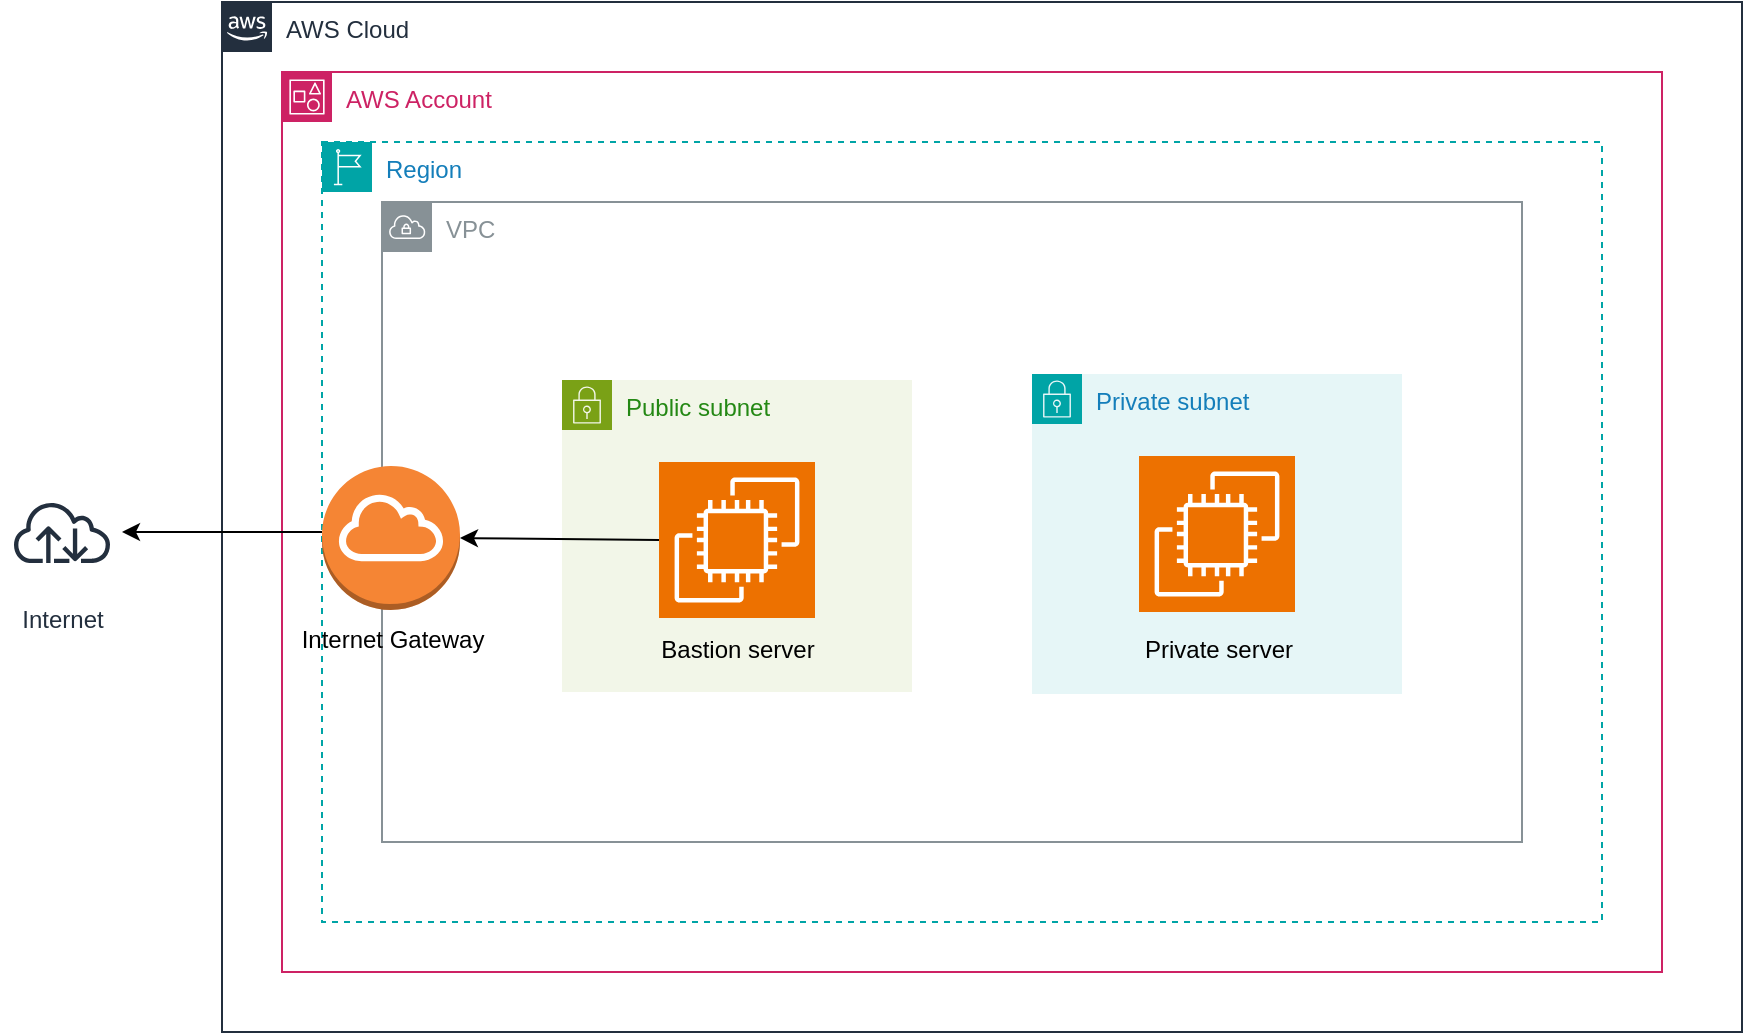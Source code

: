 <mxfile version="26.2.13">
  <diagram id="Ht1M8jgEwFfnCIfOTk4-" name="Page-1">
    <mxGraphModel dx="1640" dy="1447" grid="1" gridSize="10" guides="1" tooltips="1" connect="1" arrows="1" fold="1" page="1" pageScale="1" pageWidth="1169" pageHeight="827" math="0" shadow="0">
      <root>
        <mxCell id="0" />
        <mxCell id="1" parent="0" />
        <mxCell id="tNwn93UXLcH05_h4pq4x-1" value="AWS Account" style="points=[[0,0],[0.25,0],[0.5,0],[0.75,0],[1,0],[1,0.25],[1,0.5],[1,0.75],[1,1],[0.75,1],[0.5,1],[0.25,1],[0,1],[0,0.75],[0,0.5],[0,0.25]];outlineConnect=0;gradientColor=none;html=1;whiteSpace=wrap;fontSize=12;fontStyle=0;container=1;pointerEvents=0;collapsible=0;recursiveResize=0;shape=mxgraph.aws4.group;grIcon=mxgraph.aws4.group_account;strokeColor=#CD2264;fillColor=none;verticalAlign=top;align=left;spacingLeft=30;fontColor=#CD2264;dashed=0;" parent="1" vertex="1">
          <mxGeometry x="210" y="110" width="690" height="450" as="geometry" />
        </mxCell>
        <mxCell id="tNwn93UXLcH05_h4pq4x-10" value="AWS Cloud" style="points=[[0,0],[0.25,0],[0.5,0],[0.75,0],[1,0],[1,0.25],[1,0.5],[1,0.75],[1,1],[0.75,1],[0.5,1],[0.25,1],[0,1],[0,0.75],[0,0.5],[0,0.25]];outlineConnect=0;gradientColor=none;html=1;whiteSpace=wrap;fontSize=12;fontStyle=0;container=1;pointerEvents=0;collapsible=0;recursiveResize=0;shape=mxgraph.aws4.group;grIcon=mxgraph.aws4.group_aws_cloud_alt;strokeColor=#232F3E;fillColor=none;verticalAlign=top;align=left;spacingLeft=30;fontColor=#232F3E;dashed=0;" parent="1" vertex="1">
          <mxGeometry x="180" y="75" width="760" height="515" as="geometry" />
        </mxCell>
        <mxCell id="tNwn93UXLcH05_h4pq4x-3" value="Region" style="points=[[0,0],[0.25,0],[0.5,0],[0.75,0],[1,0],[1,0.25],[1,0.5],[1,0.75],[1,1],[0.75,1],[0.5,1],[0.25,1],[0,1],[0,0.75],[0,0.5],[0,0.25]];outlineConnect=0;gradientColor=none;html=1;whiteSpace=wrap;fontSize=12;fontStyle=0;container=1;pointerEvents=0;collapsible=0;recursiveResize=0;shape=mxgraph.aws4.group;grIcon=mxgraph.aws4.group_region;strokeColor=#00A4A6;fillColor=none;verticalAlign=top;align=left;spacingLeft=30;fontColor=#147EBA;dashed=1;" parent="tNwn93UXLcH05_h4pq4x-10" vertex="1">
          <mxGeometry x="50" y="70" width="640" height="390" as="geometry" />
        </mxCell>
        <mxCell id="tNwn93UXLcH05_h4pq4x-2" value="VPC" style="sketch=0;outlineConnect=0;gradientColor=none;html=1;whiteSpace=wrap;fontSize=12;fontStyle=0;shape=mxgraph.aws4.group;grIcon=mxgraph.aws4.group_vpc;strokeColor=#879196;fillColor=none;verticalAlign=top;align=left;spacingLeft=30;fontColor=#879196;dashed=0;" parent="tNwn93UXLcH05_h4pq4x-3" vertex="1">
          <mxGeometry x="30" y="30" width="570" height="320" as="geometry" />
        </mxCell>
        <mxCell id="tNwn93UXLcH05_h4pq4x-6" value="Private subnet" style="points=[[0,0],[0.25,0],[0.5,0],[0.75,0],[1,0],[1,0.25],[1,0.5],[1,0.75],[1,1],[0.75,1],[0.5,1],[0.25,1],[0,1],[0,0.75],[0,0.5],[0,0.25]];outlineConnect=0;gradientColor=none;html=1;whiteSpace=wrap;fontSize=12;fontStyle=0;container=1;pointerEvents=0;collapsible=0;recursiveResize=0;shape=mxgraph.aws4.group;grIcon=mxgraph.aws4.group_security_group;grStroke=0;strokeColor=#00A4A6;fillColor=#E6F6F7;verticalAlign=top;align=left;spacingLeft=30;fontColor=#147EBA;dashed=0;" parent="tNwn93UXLcH05_h4pq4x-3" vertex="1">
          <mxGeometry x="355" y="116" width="185" height="160" as="geometry" />
        </mxCell>
        <mxCell id="tNwn93UXLcH05_h4pq4x-7" value="" style="sketch=0;points=[[0,0,0],[0.25,0,0],[0.5,0,0],[0.75,0,0],[1,0,0],[0,1,0],[0.25,1,0],[0.5,1,0],[0.75,1,0],[1,1,0],[0,0.25,0],[0,0.5,0],[0,0.75,0],[1,0.25,0],[1,0.5,0],[1,0.75,0]];outlineConnect=0;fontColor=#232F3E;fillColor=#ED7100;strokeColor=#ffffff;dashed=0;verticalLabelPosition=bottom;verticalAlign=top;align=center;html=1;fontSize=12;fontStyle=0;aspect=fixed;shape=mxgraph.aws4.resourceIcon;resIcon=mxgraph.aws4.ec2;" parent="tNwn93UXLcH05_h4pq4x-6" vertex="1">
          <mxGeometry x="53.5" y="41" width="78" height="78" as="geometry" />
        </mxCell>
        <mxCell id="tNwn93UXLcH05_h4pq4x-5" value="Public subnet" style="points=[[0,0],[0.25,0],[0.5,0],[0.75,0],[1,0],[1,0.25],[1,0.5],[1,0.75],[1,1],[0.75,1],[0.5,1],[0.25,1],[0,1],[0,0.75],[0,0.5],[0,0.25]];outlineConnect=0;gradientColor=none;html=1;whiteSpace=wrap;fontSize=12;fontStyle=0;container=1;pointerEvents=0;collapsible=0;recursiveResize=0;shape=mxgraph.aws4.group;grIcon=mxgraph.aws4.group_security_group;grStroke=0;strokeColor=#7AA116;fillColor=#F2F6E8;verticalAlign=top;align=left;spacingLeft=30;fontColor=#248814;dashed=0;" parent="tNwn93UXLcH05_h4pq4x-3" vertex="1">
          <mxGeometry x="120" y="119" width="175" height="156" as="geometry" />
        </mxCell>
        <mxCell id="tNwn93UXLcH05_h4pq4x-11" value="" style="sketch=0;points=[[0,0,0],[0.25,0,0],[0.5,0,0],[0.75,0,0],[1,0,0],[0,1,0],[0.25,1,0],[0.5,1,0],[0.75,1,0],[1,1,0],[0,0.25,0],[0,0.5,0],[0,0.75,0],[1,0.25,0],[1,0.5,0],[1,0.75,0]];outlineConnect=0;fontColor=#232F3E;fillColor=#ED7100;strokeColor=#ffffff;dashed=0;verticalLabelPosition=bottom;verticalAlign=top;align=center;html=1;fontSize=12;fontStyle=0;aspect=fixed;shape=mxgraph.aws4.resourceIcon;resIcon=mxgraph.aws4.ec2;" parent="tNwn93UXLcH05_h4pq4x-5" vertex="1">
          <mxGeometry x="48.5" y="41" width="78" height="78" as="geometry" />
        </mxCell>
        <mxCell id="dMfd8SoitnBmcq-nOmmK-1" value="" style="outlineConnect=0;dashed=0;verticalLabelPosition=bottom;verticalAlign=top;align=center;html=1;shape=mxgraph.aws3.internet_gateway;fillColor=#F58534;gradientColor=none;" vertex="1" parent="tNwn93UXLcH05_h4pq4x-3">
          <mxGeometry y="162" width="69" height="72" as="geometry" />
        </mxCell>
        <mxCell id="dMfd8SoitnBmcq-nOmmK-3" value="Bastion server" style="text;html=1;align=center;verticalAlign=middle;whiteSpace=wrap;rounded=0;" vertex="1" parent="tNwn93UXLcH05_h4pq4x-3">
          <mxGeometry x="162.5" y="239" width="90" height="30" as="geometry" />
        </mxCell>
        <mxCell id="dMfd8SoitnBmcq-nOmmK-4" value="Private server" style="text;html=1;align=center;verticalAlign=middle;resizable=0;points=[];autosize=1;strokeColor=none;fillColor=none;" vertex="1" parent="tNwn93UXLcH05_h4pq4x-3">
          <mxGeometry x="397.5" y="239" width="100" height="30" as="geometry" />
        </mxCell>
        <mxCell id="dMfd8SoitnBmcq-nOmmK-5" value="Internet Gateway" style="text;html=1;align=center;verticalAlign=middle;resizable=0;points=[];autosize=1;strokeColor=none;fillColor=none;" vertex="1" parent="tNwn93UXLcH05_h4pq4x-3">
          <mxGeometry x="-20.5" y="234" width="110" height="30" as="geometry" />
        </mxCell>
        <mxCell id="dMfd8SoitnBmcq-nOmmK-6" value="" style="endArrow=classic;html=1;rounded=0;entryX=1;entryY=0.5;entryDx=0;entryDy=0;entryPerimeter=0;exitX=0;exitY=0.5;exitDx=0;exitDy=0;exitPerimeter=0;" edge="1" parent="tNwn93UXLcH05_h4pq4x-3" source="tNwn93UXLcH05_h4pq4x-11" target="dMfd8SoitnBmcq-nOmmK-1">
          <mxGeometry width="50" height="50" relative="1" as="geometry">
            <mxPoint x="520" y="475" as="sourcePoint" />
            <mxPoint x="570" y="425" as="targetPoint" />
          </mxGeometry>
        </mxCell>
        <mxCell id="dMfd8SoitnBmcq-nOmmK-7" value="Internet" style="sketch=0;outlineConnect=0;fontColor=#232F3E;gradientColor=none;strokeColor=#232F3E;fillColor=#ffffff;dashed=0;verticalLabelPosition=bottom;verticalAlign=top;align=center;html=1;fontSize=12;fontStyle=0;aspect=fixed;shape=mxgraph.aws4.resourceIcon;resIcon=mxgraph.aws4.internet;" vertex="1" parent="1">
          <mxGeometry x="70" y="310" width="60" height="60" as="geometry" />
        </mxCell>
        <mxCell id="dMfd8SoitnBmcq-nOmmK-8" value="" style="endArrow=classic;html=1;rounded=0;exitX=0;exitY=0.5;exitDx=0;exitDy=0;" edge="1" parent="1" source="tNwn93UXLcH05_h4pq4x-3" target="dMfd8SoitnBmcq-nOmmK-7">
          <mxGeometry width="50" height="50" relative="1" as="geometry">
            <mxPoint x="409" y="354" as="sourcePoint" />
            <mxPoint x="309" y="353" as="targetPoint" />
          </mxGeometry>
        </mxCell>
      </root>
    </mxGraphModel>
  </diagram>
</mxfile>

